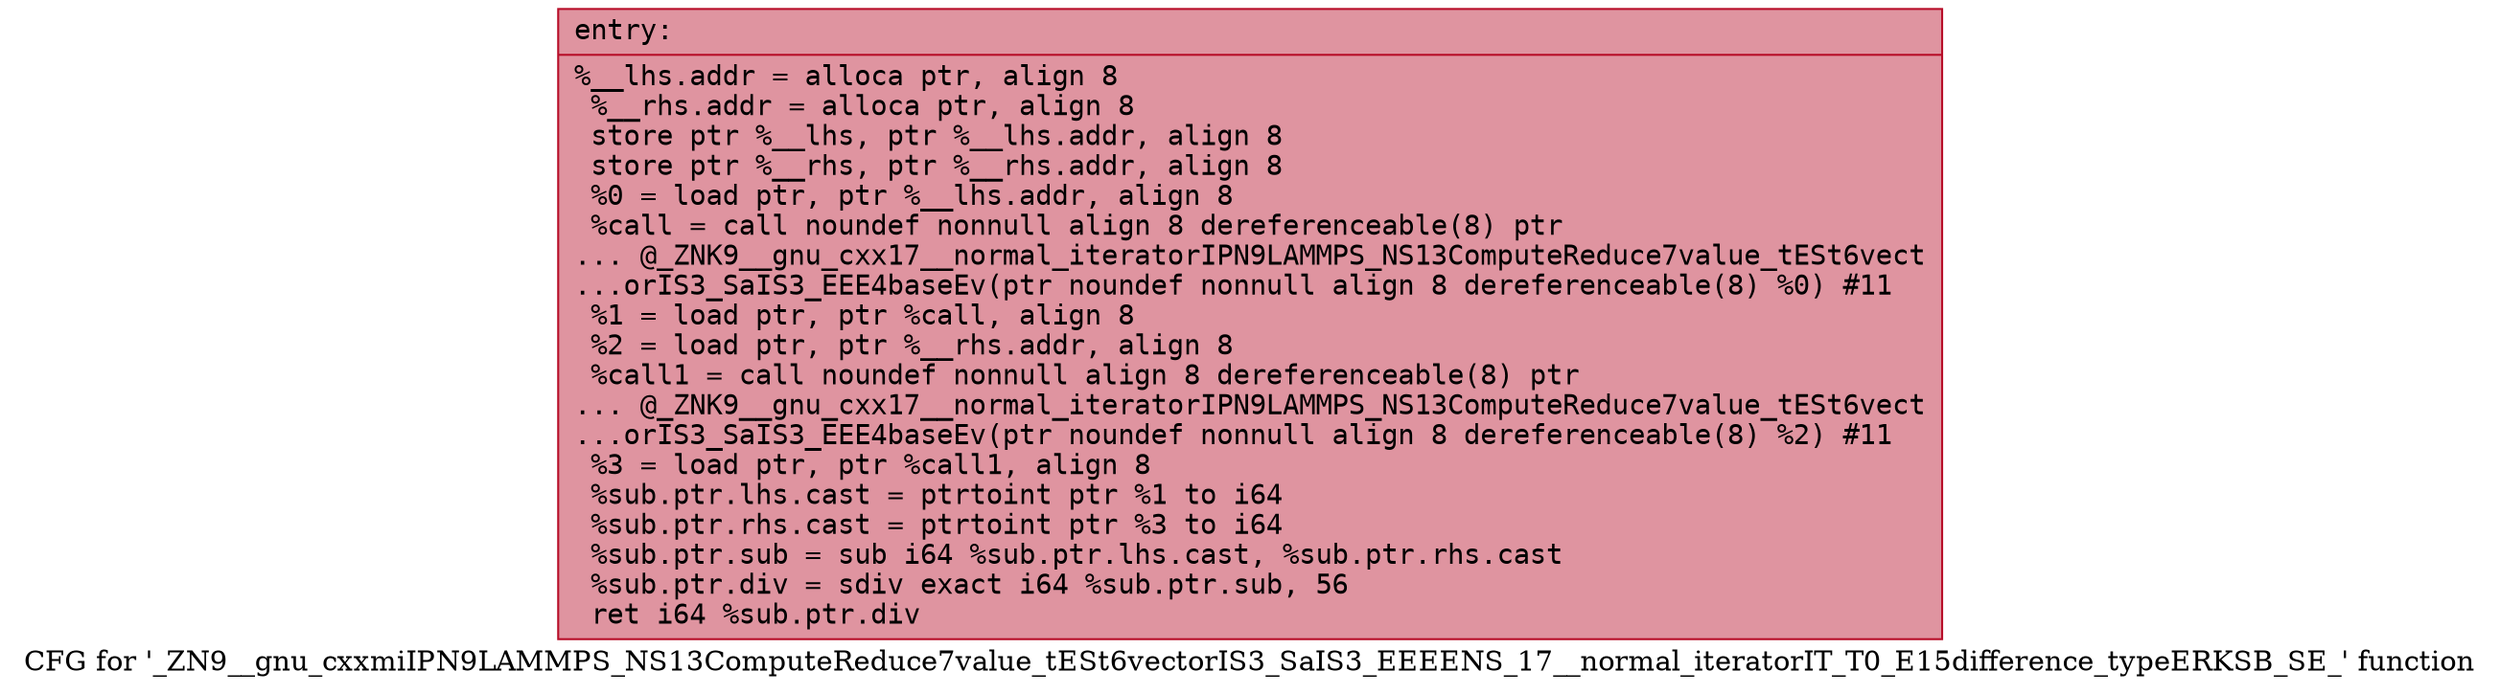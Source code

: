 digraph "CFG for '_ZN9__gnu_cxxmiIPN9LAMMPS_NS13ComputeReduce7value_tESt6vectorIS3_SaIS3_EEEENS_17__normal_iteratorIT_T0_E15difference_typeERKSB_SE_' function" {
	label="CFG for '_ZN9__gnu_cxxmiIPN9LAMMPS_NS13ComputeReduce7value_tESt6vectorIS3_SaIS3_EEEENS_17__normal_iteratorIT_T0_E15difference_typeERKSB_SE_' function";

	Node0x559140355840 [shape=record,color="#b70d28ff", style=filled, fillcolor="#b70d2870" fontname="Courier",label="{entry:\l|  %__lhs.addr = alloca ptr, align 8\l  %__rhs.addr = alloca ptr, align 8\l  store ptr %__lhs, ptr %__lhs.addr, align 8\l  store ptr %__rhs, ptr %__rhs.addr, align 8\l  %0 = load ptr, ptr %__lhs.addr, align 8\l  %call = call noundef nonnull align 8 dereferenceable(8) ptr\l... @_ZNK9__gnu_cxx17__normal_iteratorIPN9LAMMPS_NS13ComputeReduce7value_tESt6vect\l...orIS3_SaIS3_EEE4baseEv(ptr noundef nonnull align 8 dereferenceable(8) %0) #11\l  %1 = load ptr, ptr %call, align 8\l  %2 = load ptr, ptr %__rhs.addr, align 8\l  %call1 = call noundef nonnull align 8 dereferenceable(8) ptr\l... @_ZNK9__gnu_cxx17__normal_iteratorIPN9LAMMPS_NS13ComputeReduce7value_tESt6vect\l...orIS3_SaIS3_EEE4baseEv(ptr noundef nonnull align 8 dereferenceable(8) %2) #11\l  %3 = load ptr, ptr %call1, align 8\l  %sub.ptr.lhs.cast = ptrtoint ptr %1 to i64\l  %sub.ptr.rhs.cast = ptrtoint ptr %3 to i64\l  %sub.ptr.sub = sub i64 %sub.ptr.lhs.cast, %sub.ptr.rhs.cast\l  %sub.ptr.div = sdiv exact i64 %sub.ptr.sub, 56\l  ret i64 %sub.ptr.div\l}"];
}
